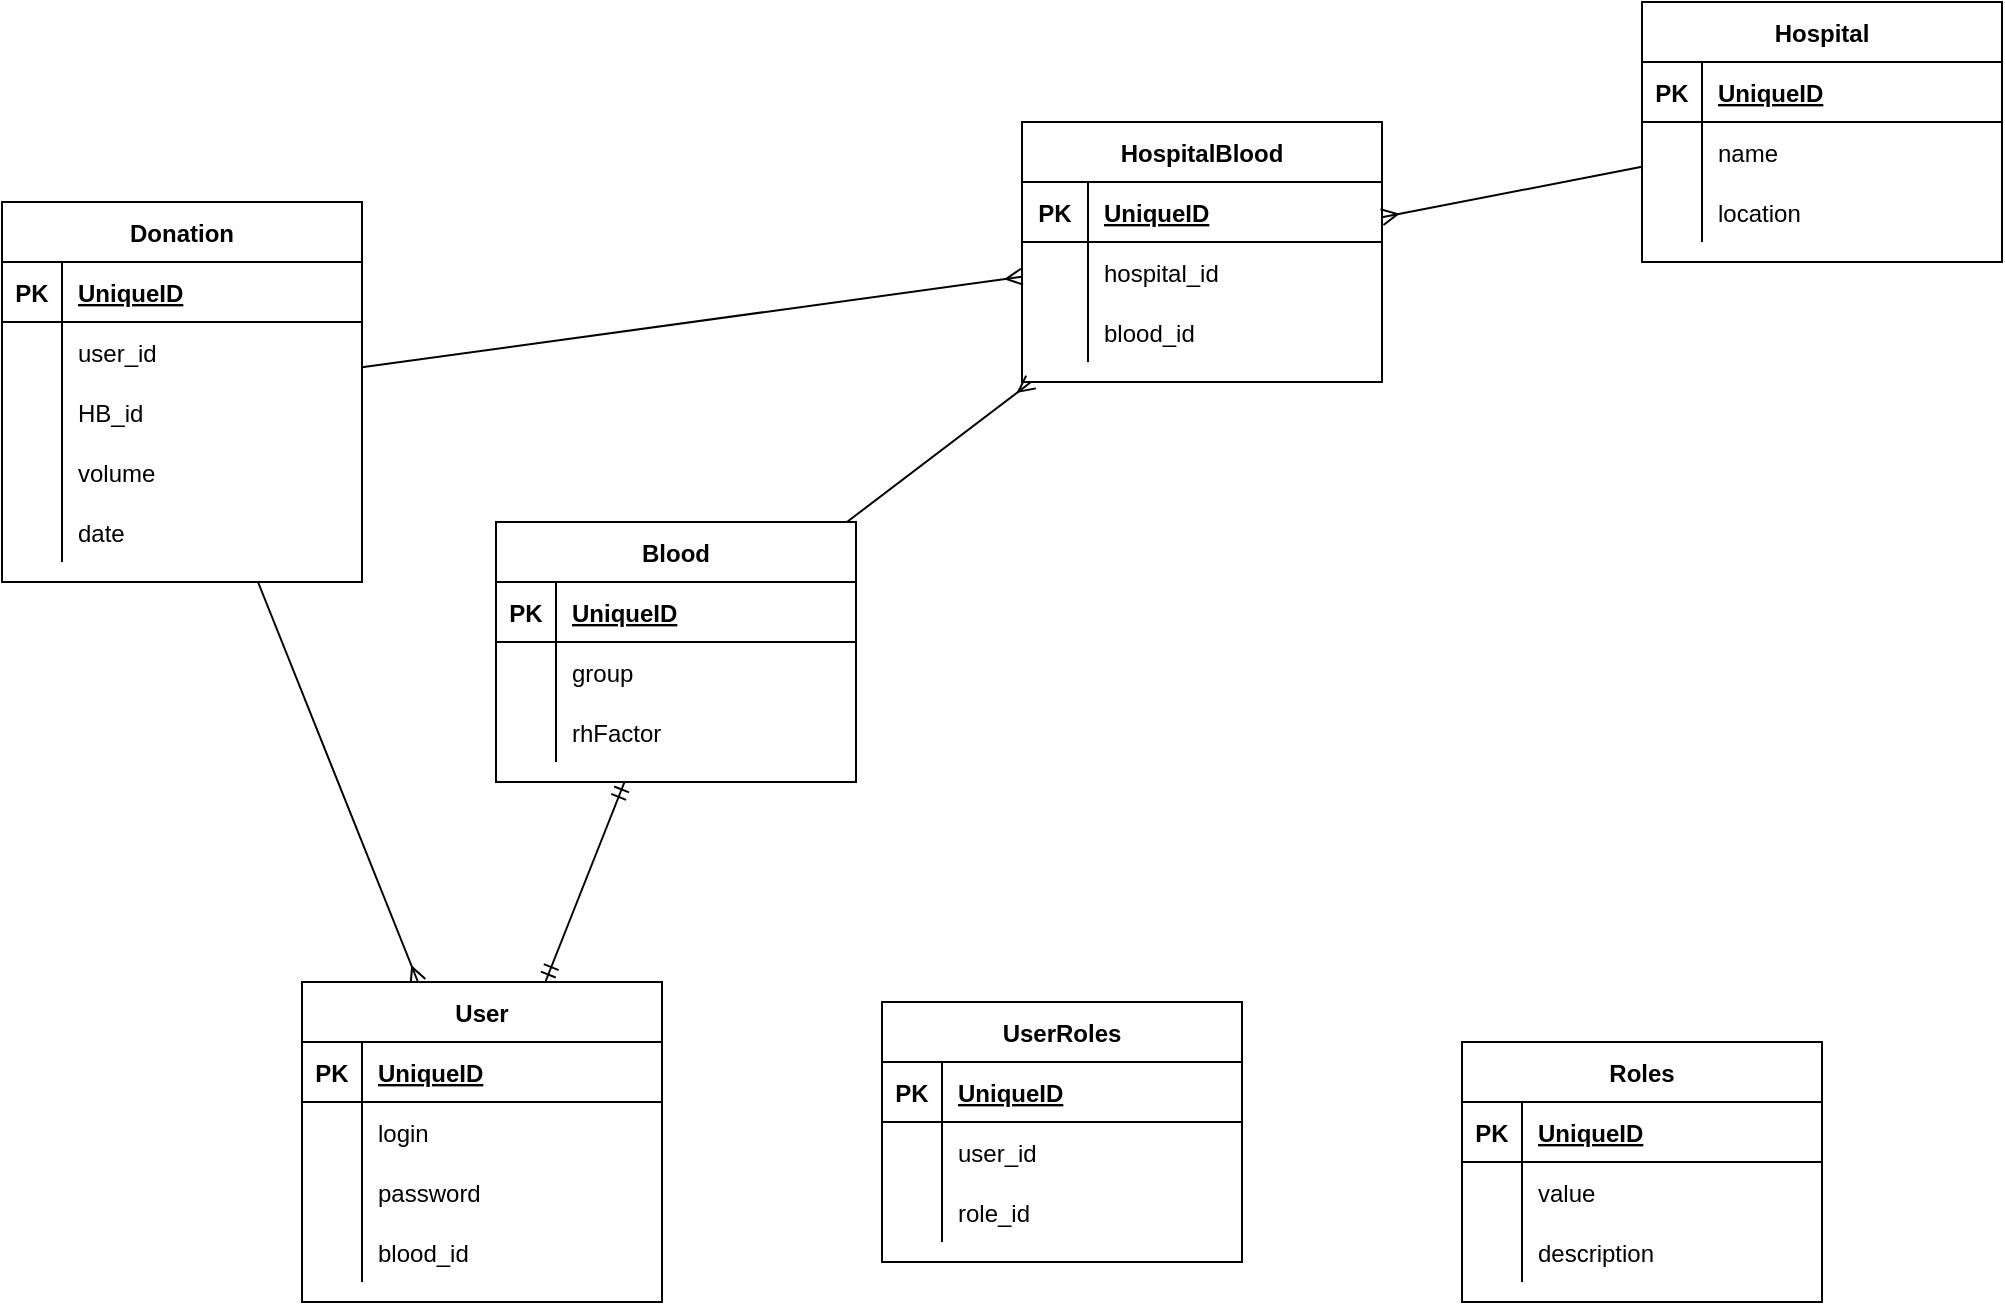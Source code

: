 <mxfile version="20.3.2" type="device"><diagram id="KYpqK3bsWWSuVL41Mfvr" name="Страница 1"><mxGraphModel dx="1221" dy="634" grid="1" gridSize="10" guides="1" tooltips="1" connect="1" arrows="1" fold="1" page="1" pageScale="1" pageWidth="1654" pageHeight="2336" math="0" shadow="0"><root><mxCell id="0"/><mxCell id="1" parent="0"/><mxCell id="0Eea4kX7HSlxm5CRxM9Z-27" style="rounded=0;orthogonalLoop=1;jettySize=auto;html=1;startArrow=ERmandOne;startFill=0;endArrow=ERmandOne;endFill=0;" edge="1" parent="1" source="0Eea4kX7HSlxm5CRxM9Z-1" target="0Eea4kX7HSlxm5CRxM9Z-14"><mxGeometry relative="1" as="geometry"/></mxCell><mxCell id="0Eea4kX7HSlxm5CRxM9Z-79" style="edgeStyle=none;rounded=0;orthogonalLoop=1;jettySize=auto;html=1;startArrow=ERmany;startFill=0;endArrow=none;endFill=0;" edge="1" parent="1" source="0Eea4kX7HSlxm5CRxM9Z-1" target="0Eea4kX7HSlxm5CRxM9Z-59"><mxGeometry relative="1" as="geometry"/></mxCell><mxCell id="0Eea4kX7HSlxm5CRxM9Z-1" value="User" style="shape=table;startSize=30;container=1;collapsible=1;childLayout=tableLayout;fixedRows=1;rowLines=0;fontStyle=1;align=center;resizeLast=1;" vertex="1" parent="1"><mxGeometry x="640" y="750" width="180" height="160" as="geometry"/></mxCell><mxCell id="0Eea4kX7HSlxm5CRxM9Z-2" value="" style="shape=tableRow;horizontal=0;startSize=0;swimlaneHead=0;swimlaneBody=0;fillColor=none;collapsible=0;dropTarget=0;points=[[0,0.5],[1,0.5]];portConstraint=eastwest;top=0;left=0;right=0;bottom=1;" vertex="1" parent="0Eea4kX7HSlxm5CRxM9Z-1"><mxGeometry y="30" width="180" height="30" as="geometry"/></mxCell><mxCell id="0Eea4kX7HSlxm5CRxM9Z-3" value="PK" style="shape=partialRectangle;connectable=0;fillColor=none;top=0;left=0;bottom=0;right=0;fontStyle=1;overflow=hidden;" vertex="1" parent="0Eea4kX7HSlxm5CRxM9Z-2"><mxGeometry width="30" height="30" as="geometry"><mxRectangle width="30" height="30" as="alternateBounds"/></mxGeometry></mxCell><mxCell id="0Eea4kX7HSlxm5CRxM9Z-4" value="UniqueID" style="shape=partialRectangle;connectable=0;fillColor=none;top=0;left=0;bottom=0;right=0;align=left;spacingLeft=6;fontStyle=5;overflow=hidden;" vertex="1" parent="0Eea4kX7HSlxm5CRxM9Z-2"><mxGeometry x="30" width="150" height="30" as="geometry"><mxRectangle width="150" height="30" as="alternateBounds"/></mxGeometry></mxCell><mxCell id="0Eea4kX7HSlxm5CRxM9Z-5" value="" style="shape=tableRow;horizontal=0;startSize=0;swimlaneHead=0;swimlaneBody=0;fillColor=none;collapsible=0;dropTarget=0;points=[[0,0.5],[1,0.5]];portConstraint=eastwest;top=0;left=0;right=0;bottom=0;" vertex="1" parent="0Eea4kX7HSlxm5CRxM9Z-1"><mxGeometry y="60" width="180" height="30" as="geometry"/></mxCell><mxCell id="0Eea4kX7HSlxm5CRxM9Z-6" value="" style="shape=partialRectangle;connectable=0;fillColor=none;top=0;left=0;bottom=0;right=0;editable=1;overflow=hidden;" vertex="1" parent="0Eea4kX7HSlxm5CRxM9Z-5"><mxGeometry width="30" height="30" as="geometry"><mxRectangle width="30" height="30" as="alternateBounds"/></mxGeometry></mxCell><mxCell id="0Eea4kX7HSlxm5CRxM9Z-7" value="login" style="shape=partialRectangle;connectable=0;fillColor=none;top=0;left=0;bottom=0;right=0;align=left;spacingLeft=6;overflow=hidden;" vertex="1" parent="0Eea4kX7HSlxm5CRxM9Z-5"><mxGeometry x="30" width="150" height="30" as="geometry"><mxRectangle width="150" height="30" as="alternateBounds"/></mxGeometry></mxCell><mxCell id="0Eea4kX7HSlxm5CRxM9Z-8" value="" style="shape=tableRow;horizontal=0;startSize=0;swimlaneHead=0;swimlaneBody=0;fillColor=none;collapsible=0;dropTarget=0;points=[[0,0.5],[1,0.5]];portConstraint=eastwest;top=0;left=0;right=0;bottom=0;" vertex="1" parent="0Eea4kX7HSlxm5CRxM9Z-1"><mxGeometry y="90" width="180" height="30" as="geometry"/></mxCell><mxCell id="0Eea4kX7HSlxm5CRxM9Z-9" value="" style="shape=partialRectangle;connectable=0;fillColor=none;top=0;left=0;bottom=0;right=0;editable=1;overflow=hidden;" vertex="1" parent="0Eea4kX7HSlxm5CRxM9Z-8"><mxGeometry width="30" height="30" as="geometry"><mxRectangle width="30" height="30" as="alternateBounds"/></mxGeometry></mxCell><mxCell id="0Eea4kX7HSlxm5CRxM9Z-10" value="password" style="shape=partialRectangle;connectable=0;fillColor=none;top=0;left=0;bottom=0;right=0;align=left;spacingLeft=6;overflow=hidden;" vertex="1" parent="0Eea4kX7HSlxm5CRxM9Z-8"><mxGeometry x="30" width="150" height="30" as="geometry"><mxRectangle width="150" height="30" as="alternateBounds"/></mxGeometry></mxCell><mxCell id="0Eea4kX7HSlxm5CRxM9Z-11" value="" style="shape=tableRow;horizontal=0;startSize=0;swimlaneHead=0;swimlaneBody=0;fillColor=none;collapsible=0;dropTarget=0;points=[[0,0.5],[1,0.5]];portConstraint=eastwest;top=0;left=0;right=0;bottom=0;" vertex="1" parent="0Eea4kX7HSlxm5CRxM9Z-1"><mxGeometry y="120" width="180" height="30" as="geometry"/></mxCell><mxCell id="0Eea4kX7HSlxm5CRxM9Z-12" value="" style="shape=partialRectangle;connectable=0;fillColor=none;top=0;left=0;bottom=0;right=0;editable=1;overflow=hidden;" vertex="1" parent="0Eea4kX7HSlxm5CRxM9Z-11"><mxGeometry width="30" height="30" as="geometry"><mxRectangle width="30" height="30" as="alternateBounds"/></mxGeometry></mxCell><mxCell id="0Eea4kX7HSlxm5CRxM9Z-13" value="blood_id" style="shape=partialRectangle;connectable=0;fillColor=none;top=0;left=0;bottom=0;right=0;align=left;spacingLeft=6;overflow=hidden;" vertex="1" parent="0Eea4kX7HSlxm5CRxM9Z-11"><mxGeometry x="30" width="150" height="30" as="geometry"><mxRectangle width="150" height="30" as="alternateBounds"/></mxGeometry></mxCell><mxCell id="0Eea4kX7HSlxm5CRxM9Z-14" value="Blood" style="shape=table;startSize=30;container=1;collapsible=1;childLayout=tableLayout;fixedRows=1;rowLines=0;fontStyle=1;align=center;resizeLast=1;" vertex="1" parent="1"><mxGeometry x="737" y="520" width="180" height="130" as="geometry"/></mxCell><mxCell id="0Eea4kX7HSlxm5CRxM9Z-15" value="" style="shape=tableRow;horizontal=0;startSize=0;swimlaneHead=0;swimlaneBody=0;fillColor=none;collapsible=0;dropTarget=0;points=[[0,0.5],[1,0.5]];portConstraint=eastwest;top=0;left=0;right=0;bottom=1;" vertex="1" parent="0Eea4kX7HSlxm5CRxM9Z-14"><mxGeometry y="30" width="180" height="30" as="geometry"/></mxCell><mxCell id="0Eea4kX7HSlxm5CRxM9Z-16" value="PK" style="shape=partialRectangle;connectable=0;fillColor=none;top=0;left=0;bottom=0;right=0;fontStyle=1;overflow=hidden;" vertex="1" parent="0Eea4kX7HSlxm5CRxM9Z-15"><mxGeometry width="30" height="30" as="geometry"><mxRectangle width="30" height="30" as="alternateBounds"/></mxGeometry></mxCell><mxCell id="0Eea4kX7HSlxm5CRxM9Z-17" value="UniqueID" style="shape=partialRectangle;connectable=0;fillColor=none;top=0;left=0;bottom=0;right=0;align=left;spacingLeft=6;fontStyle=5;overflow=hidden;" vertex="1" parent="0Eea4kX7HSlxm5CRxM9Z-15"><mxGeometry x="30" width="150" height="30" as="geometry"><mxRectangle width="150" height="30" as="alternateBounds"/></mxGeometry></mxCell><mxCell id="0Eea4kX7HSlxm5CRxM9Z-18" value="" style="shape=tableRow;horizontal=0;startSize=0;swimlaneHead=0;swimlaneBody=0;fillColor=none;collapsible=0;dropTarget=0;points=[[0,0.5],[1,0.5]];portConstraint=eastwest;top=0;left=0;right=0;bottom=0;" vertex="1" parent="0Eea4kX7HSlxm5CRxM9Z-14"><mxGeometry y="60" width="180" height="30" as="geometry"/></mxCell><mxCell id="0Eea4kX7HSlxm5CRxM9Z-19" value="" style="shape=partialRectangle;connectable=0;fillColor=none;top=0;left=0;bottom=0;right=0;editable=1;overflow=hidden;" vertex="1" parent="0Eea4kX7HSlxm5CRxM9Z-18"><mxGeometry width="30" height="30" as="geometry"><mxRectangle width="30" height="30" as="alternateBounds"/></mxGeometry></mxCell><mxCell id="0Eea4kX7HSlxm5CRxM9Z-20" value="group" style="shape=partialRectangle;connectable=0;fillColor=none;top=0;left=0;bottom=0;right=0;align=left;spacingLeft=6;overflow=hidden;" vertex="1" parent="0Eea4kX7HSlxm5CRxM9Z-18"><mxGeometry x="30" width="150" height="30" as="geometry"><mxRectangle width="150" height="30" as="alternateBounds"/></mxGeometry></mxCell><mxCell id="0Eea4kX7HSlxm5CRxM9Z-21" value="" style="shape=tableRow;horizontal=0;startSize=0;swimlaneHead=0;swimlaneBody=0;fillColor=none;collapsible=0;dropTarget=0;points=[[0,0.5],[1,0.5]];portConstraint=eastwest;top=0;left=0;right=0;bottom=0;" vertex="1" parent="0Eea4kX7HSlxm5CRxM9Z-14"><mxGeometry y="90" width="180" height="30" as="geometry"/></mxCell><mxCell id="0Eea4kX7HSlxm5CRxM9Z-22" value="" style="shape=partialRectangle;connectable=0;fillColor=none;top=0;left=0;bottom=0;right=0;editable=1;overflow=hidden;" vertex="1" parent="0Eea4kX7HSlxm5CRxM9Z-21"><mxGeometry width="30" height="30" as="geometry"><mxRectangle width="30" height="30" as="alternateBounds"/></mxGeometry></mxCell><mxCell id="0Eea4kX7HSlxm5CRxM9Z-23" value="rhFactor" style="shape=partialRectangle;connectable=0;fillColor=none;top=0;left=0;bottom=0;right=0;align=left;spacingLeft=6;overflow=hidden;" vertex="1" parent="0Eea4kX7HSlxm5CRxM9Z-21"><mxGeometry x="30" width="150" height="30" as="geometry"><mxRectangle width="150" height="30" as="alternateBounds"/></mxGeometry></mxCell><mxCell id="0Eea4kX7HSlxm5CRxM9Z-28" value="Hospital" style="shape=table;startSize=30;container=1;collapsible=1;childLayout=tableLayout;fixedRows=1;rowLines=0;fontStyle=1;align=center;resizeLast=1;" vertex="1" parent="1"><mxGeometry x="1310" y="260" width="180" height="130" as="geometry"/></mxCell><mxCell id="0Eea4kX7HSlxm5CRxM9Z-29" value="" style="shape=tableRow;horizontal=0;startSize=0;swimlaneHead=0;swimlaneBody=0;fillColor=none;collapsible=0;dropTarget=0;points=[[0,0.5],[1,0.5]];portConstraint=eastwest;top=0;left=0;right=0;bottom=1;" vertex="1" parent="0Eea4kX7HSlxm5CRxM9Z-28"><mxGeometry y="30" width="180" height="30" as="geometry"/></mxCell><mxCell id="0Eea4kX7HSlxm5CRxM9Z-30" value="PK" style="shape=partialRectangle;connectable=0;fillColor=none;top=0;left=0;bottom=0;right=0;fontStyle=1;overflow=hidden;" vertex="1" parent="0Eea4kX7HSlxm5CRxM9Z-29"><mxGeometry width="30" height="30" as="geometry"><mxRectangle width="30" height="30" as="alternateBounds"/></mxGeometry></mxCell><mxCell id="0Eea4kX7HSlxm5CRxM9Z-31" value="UniqueID" style="shape=partialRectangle;connectable=0;fillColor=none;top=0;left=0;bottom=0;right=0;align=left;spacingLeft=6;fontStyle=5;overflow=hidden;" vertex="1" parent="0Eea4kX7HSlxm5CRxM9Z-29"><mxGeometry x="30" width="150" height="30" as="geometry"><mxRectangle width="150" height="30" as="alternateBounds"/></mxGeometry></mxCell><mxCell id="0Eea4kX7HSlxm5CRxM9Z-32" value="" style="shape=tableRow;horizontal=0;startSize=0;swimlaneHead=0;swimlaneBody=0;fillColor=none;collapsible=0;dropTarget=0;points=[[0,0.5],[1,0.5]];portConstraint=eastwest;top=0;left=0;right=0;bottom=0;" vertex="1" parent="0Eea4kX7HSlxm5CRxM9Z-28"><mxGeometry y="60" width="180" height="30" as="geometry"/></mxCell><mxCell id="0Eea4kX7HSlxm5CRxM9Z-33" value="" style="shape=partialRectangle;connectable=0;fillColor=none;top=0;left=0;bottom=0;right=0;editable=1;overflow=hidden;" vertex="1" parent="0Eea4kX7HSlxm5CRxM9Z-32"><mxGeometry width="30" height="30" as="geometry"><mxRectangle width="30" height="30" as="alternateBounds"/></mxGeometry></mxCell><mxCell id="0Eea4kX7HSlxm5CRxM9Z-34" value="name" style="shape=partialRectangle;connectable=0;fillColor=none;top=0;left=0;bottom=0;right=0;align=left;spacingLeft=6;overflow=hidden;" vertex="1" parent="0Eea4kX7HSlxm5CRxM9Z-32"><mxGeometry x="30" width="150" height="30" as="geometry"><mxRectangle width="150" height="30" as="alternateBounds"/></mxGeometry></mxCell><mxCell id="0Eea4kX7HSlxm5CRxM9Z-35" value="" style="shape=tableRow;horizontal=0;startSize=0;swimlaneHead=0;swimlaneBody=0;fillColor=none;collapsible=0;dropTarget=0;points=[[0,0.5],[1,0.5]];portConstraint=eastwest;top=0;left=0;right=0;bottom=0;" vertex="1" parent="0Eea4kX7HSlxm5CRxM9Z-28"><mxGeometry y="90" width="180" height="30" as="geometry"/></mxCell><mxCell id="0Eea4kX7HSlxm5CRxM9Z-36" value="" style="shape=partialRectangle;connectable=0;fillColor=none;top=0;left=0;bottom=0;right=0;editable=1;overflow=hidden;" vertex="1" parent="0Eea4kX7HSlxm5CRxM9Z-35"><mxGeometry width="30" height="30" as="geometry"><mxRectangle width="30" height="30" as="alternateBounds"/></mxGeometry></mxCell><mxCell id="0Eea4kX7HSlxm5CRxM9Z-37" value="location" style="shape=partialRectangle;connectable=0;fillColor=none;top=0;left=0;bottom=0;right=0;align=left;spacingLeft=6;overflow=hidden;" vertex="1" parent="0Eea4kX7HSlxm5CRxM9Z-35"><mxGeometry x="30" width="150" height="30" as="geometry"><mxRectangle width="150" height="30" as="alternateBounds"/></mxGeometry></mxCell><mxCell id="0Eea4kX7HSlxm5CRxM9Z-56" style="edgeStyle=none;rounded=0;orthogonalLoop=1;jettySize=auto;html=1;startArrow=ERmany;startFill=0;endArrow=none;endFill=0;" edge="1" parent="1" source="0Eea4kX7HSlxm5CRxM9Z-41" target="0Eea4kX7HSlxm5CRxM9Z-28"><mxGeometry relative="1" as="geometry"/></mxCell><mxCell id="0Eea4kX7HSlxm5CRxM9Z-58" style="edgeStyle=none;rounded=0;orthogonalLoop=1;jettySize=auto;html=1;startArrow=ERmany;startFill=0;endArrow=none;endFill=0;" edge="1" parent="1" source="0Eea4kX7HSlxm5CRxM9Z-41" target="0Eea4kX7HSlxm5CRxM9Z-14"><mxGeometry relative="1" as="geometry"/></mxCell><mxCell id="0Eea4kX7HSlxm5CRxM9Z-80" style="edgeStyle=none;rounded=0;orthogonalLoop=1;jettySize=auto;html=1;startArrow=ERmany;startFill=0;endArrow=none;endFill=0;" edge="1" parent="1" source="0Eea4kX7HSlxm5CRxM9Z-41" target="0Eea4kX7HSlxm5CRxM9Z-59"><mxGeometry relative="1" as="geometry"/></mxCell><mxCell id="0Eea4kX7HSlxm5CRxM9Z-41" value="HospitalBlood" style="shape=table;startSize=30;container=1;collapsible=1;childLayout=tableLayout;fixedRows=1;rowLines=0;fontStyle=1;align=center;resizeLast=1;" vertex="1" parent="1"><mxGeometry x="1000" y="320" width="180" height="130" as="geometry"/></mxCell><mxCell id="0Eea4kX7HSlxm5CRxM9Z-42" value="" style="shape=tableRow;horizontal=0;startSize=0;swimlaneHead=0;swimlaneBody=0;fillColor=none;collapsible=0;dropTarget=0;points=[[0,0.5],[1,0.5]];portConstraint=eastwest;top=0;left=0;right=0;bottom=1;" vertex="1" parent="0Eea4kX7HSlxm5CRxM9Z-41"><mxGeometry y="30" width="180" height="30" as="geometry"/></mxCell><mxCell id="0Eea4kX7HSlxm5CRxM9Z-43" value="PK" style="shape=partialRectangle;connectable=0;fillColor=none;top=0;left=0;bottom=0;right=0;fontStyle=1;overflow=hidden;" vertex="1" parent="0Eea4kX7HSlxm5CRxM9Z-42"><mxGeometry width="33" height="30" as="geometry"><mxRectangle width="33" height="30" as="alternateBounds"/></mxGeometry></mxCell><mxCell id="0Eea4kX7HSlxm5CRxM9Z-44" value="UniqueID" style="shape=partialRectangle;connectable=0;fillColor=none;top=0;left=0;bottom=0;right=0;align=left;spacingLeft=6;fontStyle=5;overflow=hidden;" vertex="1" parent="0Eea4kX7HSlxm5CRxM9Z-42"><mxGeometry x="33" width="147" height="30" as="geometry"><mxRectangle width="147" height="30" as="alternateBounds"/></mxGeometry></mxCell><mxCell id="0Eea4kX7HSlxm5CRxM9Z-45" value="" style="shape=tableRow;horizontal=0;startSize=0;swimlaneHead=0;swimlaneBody=0;fillColor=none;collapsible=0;dropTarget=0;points=[[0,0.5],[1,0.5]];portConstraint=eastwest;top=0;left=0;right=0;bottom=0;" vertex="1" parent="0Eea4kX7HSlxm5CRxM9Z-41"><mxGeometry y="60" width="180" height="30" as="geometry"/></mxCell><mxCell id="0Eea4kX7HSlxm5CRxM9Z-46" value="" style="shape=partialRectangle;connectable=0;fillColor=none;top=0;left=0;bottom=0;right=0;editable=1;overflow=hidden;" vertex="1" parent="0Eea4kX7HSlxm5CRxM9Z-45"><mxGeometry width="33" height="30" as="geometry"><mxRectangle width="33" height="30" as="alternateBounds"/></mxGeometry></mxCell><mxCell id="0Eea4kX7HSlxm5CRxM9Z-47" value="hospital_id" style="shape=partialRectangle;connectable=0;fillColor=none;top=0;left=0;bottom=0;right=0;align=left;spacingLeft=6;overflow=hidden;" vertex="1" parent="0Eea4kX7HSlxm5CRxM9Z-45"><mxGeometry x="33" width="147" height="30" as="geometry"><mxRectangle width="147" height="30" as="alternateBounds"/></mxGeometry></mxCell><mxCell id="0Eea4kX7HSlxm5CRxM9Z-48" value="" style="shape=tableRow;horizontal=0;startSize=0;swimlaneHead=0;swimlaneBody=0;fillColor=none;collapsible=0;dropTarget=0;points=[[0,0.5],[1,0.5]];portConstraint=eastwest;top=0;left=0;right=0;bottom=0;" vertex="1" parent="0Eea4kX7HSlxm5CRxM9Z-41"><mxGeometry y="90" width="180" height="30" as="geometry"/></mxCell><mxCell id="0Eea4kX7HSlxm5CRxM9Z-49" value="" style="shape=partialRectangle;connectable=0;fillColor=none;top=0;left=0;bottom=0;right=0;editable=1;overflow=hidden;" vertex="1" parent="0Eea4kX7HSlxm5CRxM9Z-48"><mxGeometry width="33" height="30" as="geometry"><mxRectangle width="33" height="30" as="alternateBounds"/></mxGeometry></mxCell><mxCell id="0Eea4kX7HSlxm5CRxM9Z-50" value="blood_id" style="shape=partialRectangle;connectable=0;fillColor=none;top=0;left=0;bottom=0;right=0;align=left;spacingLeft=6;overflow=hidden;" vertex="1" parent="0Eea4kX7HSlxm5CRxM9Z-48"><mxGeometry x="33" width="147" height="30" as="geometry"><mxRectangle width="147" height="30" as="alternateBounds"/></mxGeometry></mxCell><mxCell id="0Eea4kX7HSlxm5CRxM9Z-59" value="Donation" style="shape=table;startSize=30;container=1;collapsible=1;childLayout=tableLayout;fixedRows=1;rowLines=0;fontStyle=1;align=center;resizeLast=1;" vertex="1" parent="1"><mxGeometry x="490" y="360" width="180" height="190" as="geometry"/></mxCell><mxCell id="0Eea4kX7HSlxm5CRxM9Z-60" value="" style="shape=tableRow;horizontal=0;startSize=0;swimlaneHead=0;swimlaneBody=0;fillColor=none;collapsible=0;dropTarget=0;points=[[0,0.5],[1,0.5]];portConstraint=eastwest;top=0;left=0;right=0;bottom=1;" vertex="1" parent="0Eea4kX7HSlxm5CRxM9Z-59"><mxGeometry y="30" width="180" height="30" as="geometry"/></mxCell><mxCell id="0Eea4kX7HSlxm5CRxM9Z-61" value="PK" style="shape=partialRectangle;connectable=0;fillColor=none;top=0;left=0;bottom=0;right=0;fontStyle=1;overflow=hidden;" vertex="1" parent="0Eea4kX7HSlxm5CRxM9Z-60"><mxGeometry width="30" height="30" as="geometry"><mxRectangle width="30" height="30" as="alternateBounds"/></mxGeometry></mxCell><mxCell id="0Eea4kX7HSlxm5CRxM9Z-62" value="UniqueID" style="shape=partialRectangle;connectable=0;fillColor=none;top=0;left=0;bottom=0;right=0;align=left;spacingLeft=6;fontStyle=5;overflow=hidden;" vertex="1" parent="0Eea4kX7HSlxm5CRxM9Z-60"><mxGeometry x="30" width="150" height="30" as="geometry"><mxRectangle width="150" height="30" as="alternateBounds"/></mxGeometry></mxCell><mxCell id="0Eea4kX7HSlxm5CRxM9Z-63" value="" style="shape=tableRow;horizontal=0;startSize=0;swimlaneHead=0;swimlaneBody=0;fillColor=none;collapsible=0;dropTarget=0;points=[[0,0.5],[1,0.5]];portConstraint=eastwest;top=0;left=0;right=0;bottom=0;" vertex="1" parent="0Eea4kX7HSlxm5CRxM9Z-59"><mxGeometry y="60" width="180" height="30" as="geometry"/></mxCell><mxCell id="0Eea4kX7HSlxm5CRxM9Z-64" value="" style="shape=partialRectangle;connectable=0;fillColor=none;top=0;left=0;bottom=0;right=0;editable=1;overflow=hidden;" vertex="1" parent="0Eea4kX7HSlxm5CRxM9Z-63"><mxGeometry width="30" height="30" as="geometry"><mxRectangle width="30" height="30" as="alternateBounds"/></mxGeometry></mxCell><mxCell id="0Eea4kX7HSlxm5CRxM9Z-65" value="user_id" style="shape=partialRectangle;connectable=0;fillColor=none;top=0;left=0;bottom=0;right=0;align=left;spacingLeft=6;overflow=hidden;" vertex="1" parent="0Eea4kX7HSlxm5CRxM9Z-63"><mxGeometry x="30" width="150" height="30" as="geometry"><mxRectangle width="150" height="30" as="alternateBounds"/></mxGeometry></mxCell><mxCell id="0Eea4kX7HSlxm5CRxM9Z-66" value="" style="shape=tableRow;horizontal=0;startSize=0;swimlaneHead=0;swimlaneBody=0;fillColor=none;collapsible=0;dropTarget=0;points=[[0,0.5],[1,0.5]];portConstraint=eastwest;top=0;left=0;right=0;bottom=0;" vertex="1" parent="0Eea4kX7HSlxm5CRxM9Z-59"><mxGeometry y="90" width="180" height="30" as="geometry"/></mxCell><mxCell id="0Eea4kX7HSlxm5CRxM9Z-67" value="" style="shape=partialRectangle;connectable=0;fillColor=none;top=0;left=0;bottom=0;right=0;editable=1;overflow=hidden;" vertex="1" parent="0Eea4kX7HSlxm5CRxM9Z-66"><mxGeometry width="30" height="30" as="geometry"><mxRectangle width="30" height="30" as="alternateBounds"/></mxGeometry></mxCell><mxCell id="0Eea4kX7HSlxm5CRxM9Z-68" value="HB_id" style="shape=partialRectangle;connectable=0;fillColor=none;top=0;left=0;bottom=0;right=0;align=left;spacingLeft=6;overflow=hidden;" vertex="1" parent="0Eea4kX7HSlxm5CRxM9Z-66"><mxGeometry x="30" width="150" height="30" as="geometry"><mxRectangle width="150" height="30" as="alternateBounds"/></mxGeometry></mxCell><mxCell id="0Eea4kX7HSlxm5CRxM9Z-69" value="" style="shape=tableRow;horizontal=0;startSize=0;swimlaneHead=0;swimlaneBody=0;fillColor=none;collapsible=0;dropTarget=0;points=[[0,0.5],[1,0.5]];portConstraint=eastwest;top=0;left=0;right=0;bottom=0;" vertex="1" parent="0Eea4kX7HSlxm5CRxM9Z-59"><mxGeometry y="120" width="180" height="30" as="geometry"/></mxCell><mxCell id="0Eea4kX7HSlxm5CRxM9Z-70" value="" style="shape=partialRectangle;connectable=0;fillColor=none;top=0;left=0;bottom=0;right=0;editable=1;overflow=hidden;" vertex="1" parent="0Eea4kX7HSlxm5CRxM9Z-69"><mxGeometry width="30" height="30" as="geometry"><mxRectangle width="30" height="30" as="alternateBounds"/></mxGeometry></mxCell><mxCell id="0Eea4kX7HSlxm5CRxM9Z-71" value="volume" style="shape=partialRectangle;connectable=0;fillColor=none;top=0;left=0;bottom=0;right=0;align=left;spacingLeft=6;overflow=hidden;" vertex="1" parent="0Eea4kX7HSlxm5CRxM9Z-69"><mxGeometry x="30" width="150" height="30" as="geometry"><mxRectangle width="150" height="30" as="alternateBounds"/></mxGeometry></mxCell><mxCell id="0Eea4kX7HSlxm5CRxM9Z-72" style="shape=tableRow;horizontal=0;startSize=0;swimlaneHead=0;swimlaneBody=0;fillColor=none;collapsible=0;dropTarget=0;points=[[0,0.5],[1,0.5]];portConstraint=eastwest;top=0;left=0;right=0;bottom=0;" vertex="1" parent="0Eea4kX7HSlxm5CRxM9Z-59"><mxGeometry y="150" width="180" height="30" as="geometry"/></mxCell><mxCell id="0Eea4kX7HSlxm5CRxM9Z-73" style="shape=partialRectangle;connectable=0;fillColor=none;top=0;left=0;bottom=0;right=0;editable=1;overflow=hidden;" vertex="1" parent="0Eea4kX7HSlxm5CRxM9Z-72"><mxGeometry width="30" height="30" as="geometry"><mxRectangle width="30" height="30" as="alternateBounds"/></mxGeometry></mxCell><mxCell id="0Eea4kX7HSlxm5CRxM9Z-74" value="date" style="shape=partialRectangle;connectable=0;fillColor=none;top=0;left=0;bottom=0;right=0;align=left;spacingLeft=6;overflow=hidden;" vertex="1" parent="0Eea4kX7HSlxm5CRxM9Z-72"><mxGeometry x="30" width="150" height="30" as="geometry"><mxRectangle width="150" height="30" as="alternateBounds"/></mxGeometry></mxCell><mxCell id="0Eea4kX7HSlxm5CRxM9Z-81" value="Roles" style="shape=table;startSize=30;container=1;collapsible=1;childLayout=tableLayout;fixedRows=1;rowLines=0;fontStyle=1;align=center;resizeLast=1;" vertex="1" parent="1"><mxGeometry x="1220" y="780" width="180" height="130" as="geometry"/></mxCell><mxCell id="0Eea4kX7HSlxm5CRxM9Z-82" value="" style="shape=tableRow;horizontal=0;startSize=0;swimlaneHead=0;swimlaneBody=0;fillColor=none;collapsible=0;dropTarget=0;points=[[0,0.5],[1,0.5]];portConstraint=eastwest;top=0;left=0;right=0;bottom=1;" vertex="1" parent="0Eea4kX7HSlxm5CRxM9Z-81"><mxGeometry y="30" width="180" height="30" as="geometry"/></mxCell><mxCell id="0Eea4kX7HSlxm5CRxM9Z-83" value="PK" style="shape=partialRectangle;connectable=0;fillColor=none;top=0;left=0;bottom=0;right=0;fontStyle=1;overflow=hidden;" vertex="1" parent="0Eea4kX7HSlxm5CRxM9Z-82"><mxGeometry width="30" height="30" as="geometry"><mxRectangle width="30" height="30" as="alternateBounds"/></mxGeometry></mxCell><mxCell id="0Eea4kX7HSlxm5CRxM9Z-84" value="UniqueID" style="shape=partialRectangle;connectable=0;fillColor=none;top=0;left=0;bottom=0;right=0;align=left;spacingLeft=6;fontStyle=5;overflow=hidden;" vertex="1" parent="0Eea4kX7HSlxm5CRxM9Z-82"><mxGeometry x="30" width="150" height="30" as="geometry"><mxRectangle width="150" height="30" as="alternateBounds"/></mxGeometry></mxCell><mxCell id="0Eea4kX7HSlxm5CRxM9Z-85" value="" style="shape=tableRow;horizontal=0;startSize=0;swimlaneHead=0;swimlaneBody=0;fillColor=none;collapsible=0;dropTarget=0;points=[[0,0.5],[1,0.5]];portConstraint=eastwest;top=0;left=0;right=0;bottom=0;" vertex="1" parent="0Eea4kX7HSlxm5CRxM9Z-81"><mxGeometry y="60" width="180" height="30" as="geometry"/></mxCell><mxCell id="0Eea4kX7HSlxm5CRxM9Z-86" value="" style="shape=partialRectangle;connectable=0;fillColor=none;top=0;left=0;bottom=0;right=0;editable=1;overflow=hidden;" vertex="1" parent="0Eea4kX7HSlxm5CRxM9Z-85"><mxGeometry width="30" height="30" as="geometry"><mxRectangle width="30" height="30" as="alternateBounds"/></mxGeometry></mxCell><mxCell id="0Eea4kX7HSlxm5CRxM9Z-87" value="value" style="shape=partialRectangle;connectable=0;fillColor=none;top=0;left=0;bottom=0;right=0;align=left;spacingLeft=6;overflow=hidden;" vertex="1" parent="0Eea4kX7HSlxm5CRxM9Z-85"><mxGeometry x="30" width="150" height="30" as="geometry"><mxRectangle width="150" height="30" as="alternateBounds"/></mxGeometry></mxCell><mxCell id="0Eea4kX7HSlxm5CRxM9Z-88" value="" style="shape=tableRow;horizontal=0;startSize=0;swimlaneHead=0;swimlaneBody=0;fillColor=none;collapsible=0;dropTarget=0;points=[[0,0.5],[1,0.5]];portConstraint=eastwest;top=0;left=0;right=0;bottom=0;" vertex="1" parent="0Eea4kX7HSlxm5CRxM9Z-81"><mxGeometry y="90" width="180" height="30" as="geometry"/></mxCell><mxCell id="0Eea4kX7HSlxm5CRxM9Z-89" value="" style="shape=partialRectangle;connectable=0;fillColor=none;top=0;left=0;bottom=0;right=0;editable=1;overflow=hidden;" vertex="1" parent="0Eea4kX7HSlxm5CRxM9Z-88"><mxGeometry width="30" height="30" as="geometry"><mxRectangle width="30" height="30" as="alternateBounds"/></mxGeometry></mxCell><mxCell id="0Eea4kX7HSlxm5CRxM9Z-90" value="description" style="shape=partialRectangle;connectable=0;fillColor=none;top=0;left=0;bottom=0;right=0;align=left;spacingLeft=6;overflow=hidden;" vertex="1" parent="0Eea4kX7HSlxm5CRxM9Z-88"><mxGeometry x="30" width="150" height="30" as="geometry"><mxRectangle width="150" height="30" as="alternateBounds"/></mxGeometry></mxCell><mxCell id="0Eea4kX7HSlxm5CRxM9Z-94" value="UserRoles" style="shape=table;startSize=30;container=1;collapsible=1;childLayout=tableLayout;fixedRows=1;rowLines=0;fontStyle=1;align=center;resizeLast=1;" vertex="1" parent="1"><mxGeometry x="930" y="760" width="180" height="130" as="geometry"/></mxCell><mxCell id="0Eea4kX7HSlxm5CRxM9Z-95" value="" style="shape=tableRow;horizontal=0;startSize=0;swimlaneHead=0;swimlaneBody=0;fillColor=none;collapsible=0;dropTarget=0;points=[[0,0.5],[1,0.5]];portConstraint=eastwest;top=0;left=0;right=0;bottom=1;" vertex="1" parent="0Eea4kX7HSlxm5CRxM9Z-94"><mxGeometry y="30" width="180" height="30" as="geometry"/></mxCell><mxCell id="0Eea4kX7HSlxm5CRxM9Z-96" value="PK" style="shape=partialRectangle;connectable=0;fillColor=none;top=0;left=0;bottom=0;right=0;fontStyle=1;overflow=hidden;" vertex="1" parent="0Eea4kX7HSlxm5CRxM9Z-95"><mxGeometry width="30" height="30" as="geometry"><mxRectangle width="30" height="30" as="alternateBounds"/></mxGeometry></mxCell><mxCell id="0Eea4kX7HSlxm5CRxM9Z-97" value="UniqueID" style="shape=partialRectangle;connectable=0;fillColor=none;top=0;left=0;bottom=0;right=0;align=left;spacingLeft=6;fontStyle=5;overflow=hidden;" vertex="1" parent="0Eea4kX7HSlxm5CRxM9Z-95"><mxGeometry x="30" width="150" height="30" as="geometry"><mxRectangle width="150" height="30" as="alternateBounds"/></mxGeometry></mxCell><mxCell id="0Eea4kX7HSlxm5CRxM9Z-98" value="" style="shape=tableRow;horizontal=0;startSize=0;swimlaneHead=0;swimlaneBody=0;fillColor=none;collapsible=0;dropTarget=0;points=[[0,0.5],[1,0.5]];portConstraint=eastwest;top=0;left=0;right=0;bottom=0;" vertex="1" parent="0Eea4kX7HSlxm5CRxM9Z-94"><mxGeometry y="60" width="180" height="30" as="geometry"/></mxCell><mxCell id="0Eea4kX7HSlxm5CRxM9Z-99" value="" style="shape=partialRectangle;connectable=0;fillColor=none;top=0;left=0;bottom=0;right=0;editable=1;overflow=hidden;" vertex="1" parent="0Eea4kX7HSlxm5CRxM9Z-98"><mxGeometry width="30" height="30" as="geometry"><mxRectangle width="30" height="30" as="alternateBounds"/></mxGeometry></mxCell><mxCell id="0Eea4kX7HSlxm5CRxM9Z-100" value="user_id" style="shape=partialRectangle;connectable=0;fillColor=none;top=0;left=0;bottom=0;right=0;align=left;spacingLeft=6;overflow=hidden;" vertex="1" parent="0Eea4kX7HSlxm5CRxM9Z-98"><mxGeometry x="30" width="150" height="30" as="geometry"><mxRectangle width="150" height="30" as="alternateBounds"/></mxGeometry></mxCell><mxCell id="0Eea4kX7HSlxm5CRxM9Z-101" value="" style="shape=tableRow;horizontal=0;startSize=0;swimlaneHead=0;swimlaneBody=0;fillColor=none;collapsible=0;dropTarget=0;points=[[0,0.5],[1,0.5]];portConstraint=eastwest;top=0;left=0;right=0;bottom=0;" vertex="1" parent="0Eea4kX7HSlxm5CRxM9Z-94"><mxGeometry y="90" width="180" height="30" as="geometry"/></mxCell><mxCell id="0Eea4kX7HSlxm5CRxM9Z-102" value="" style="shape=partialRectangle;connectable=0;fillColor=none;top=0;left=0;bottom=0;right=0;editable=1;overflow=hidden;" vertex="1" parent="0Eea4kX7HSlxm5CRxM9Z-101"><mxGeometry width="30" height="30" as="geometry"><mxRectangle width="30" height="30" as="alternateBounds"/></mxGeometry></mxCell><mxCell id="0Eea4kX7HSlxm5CRxM9Z-103" value="role_id" style="shape=partialRectangle;connectable=0;fillColor=none;top=0;left=0;bottom=0;right=0;align=left;spacingLeft=6;overflow=hidden;" vertex="1" parent="0Eea4kX7HSlxm5CRxM9Z-101"><mxGeometry x="30" width="150" height="30" as="geometry"><mxRectangle width="150" height="30" as="alternateBounds"/></mxGeometry></mxCell></root></mxGraphModel></diagram></mxfile>